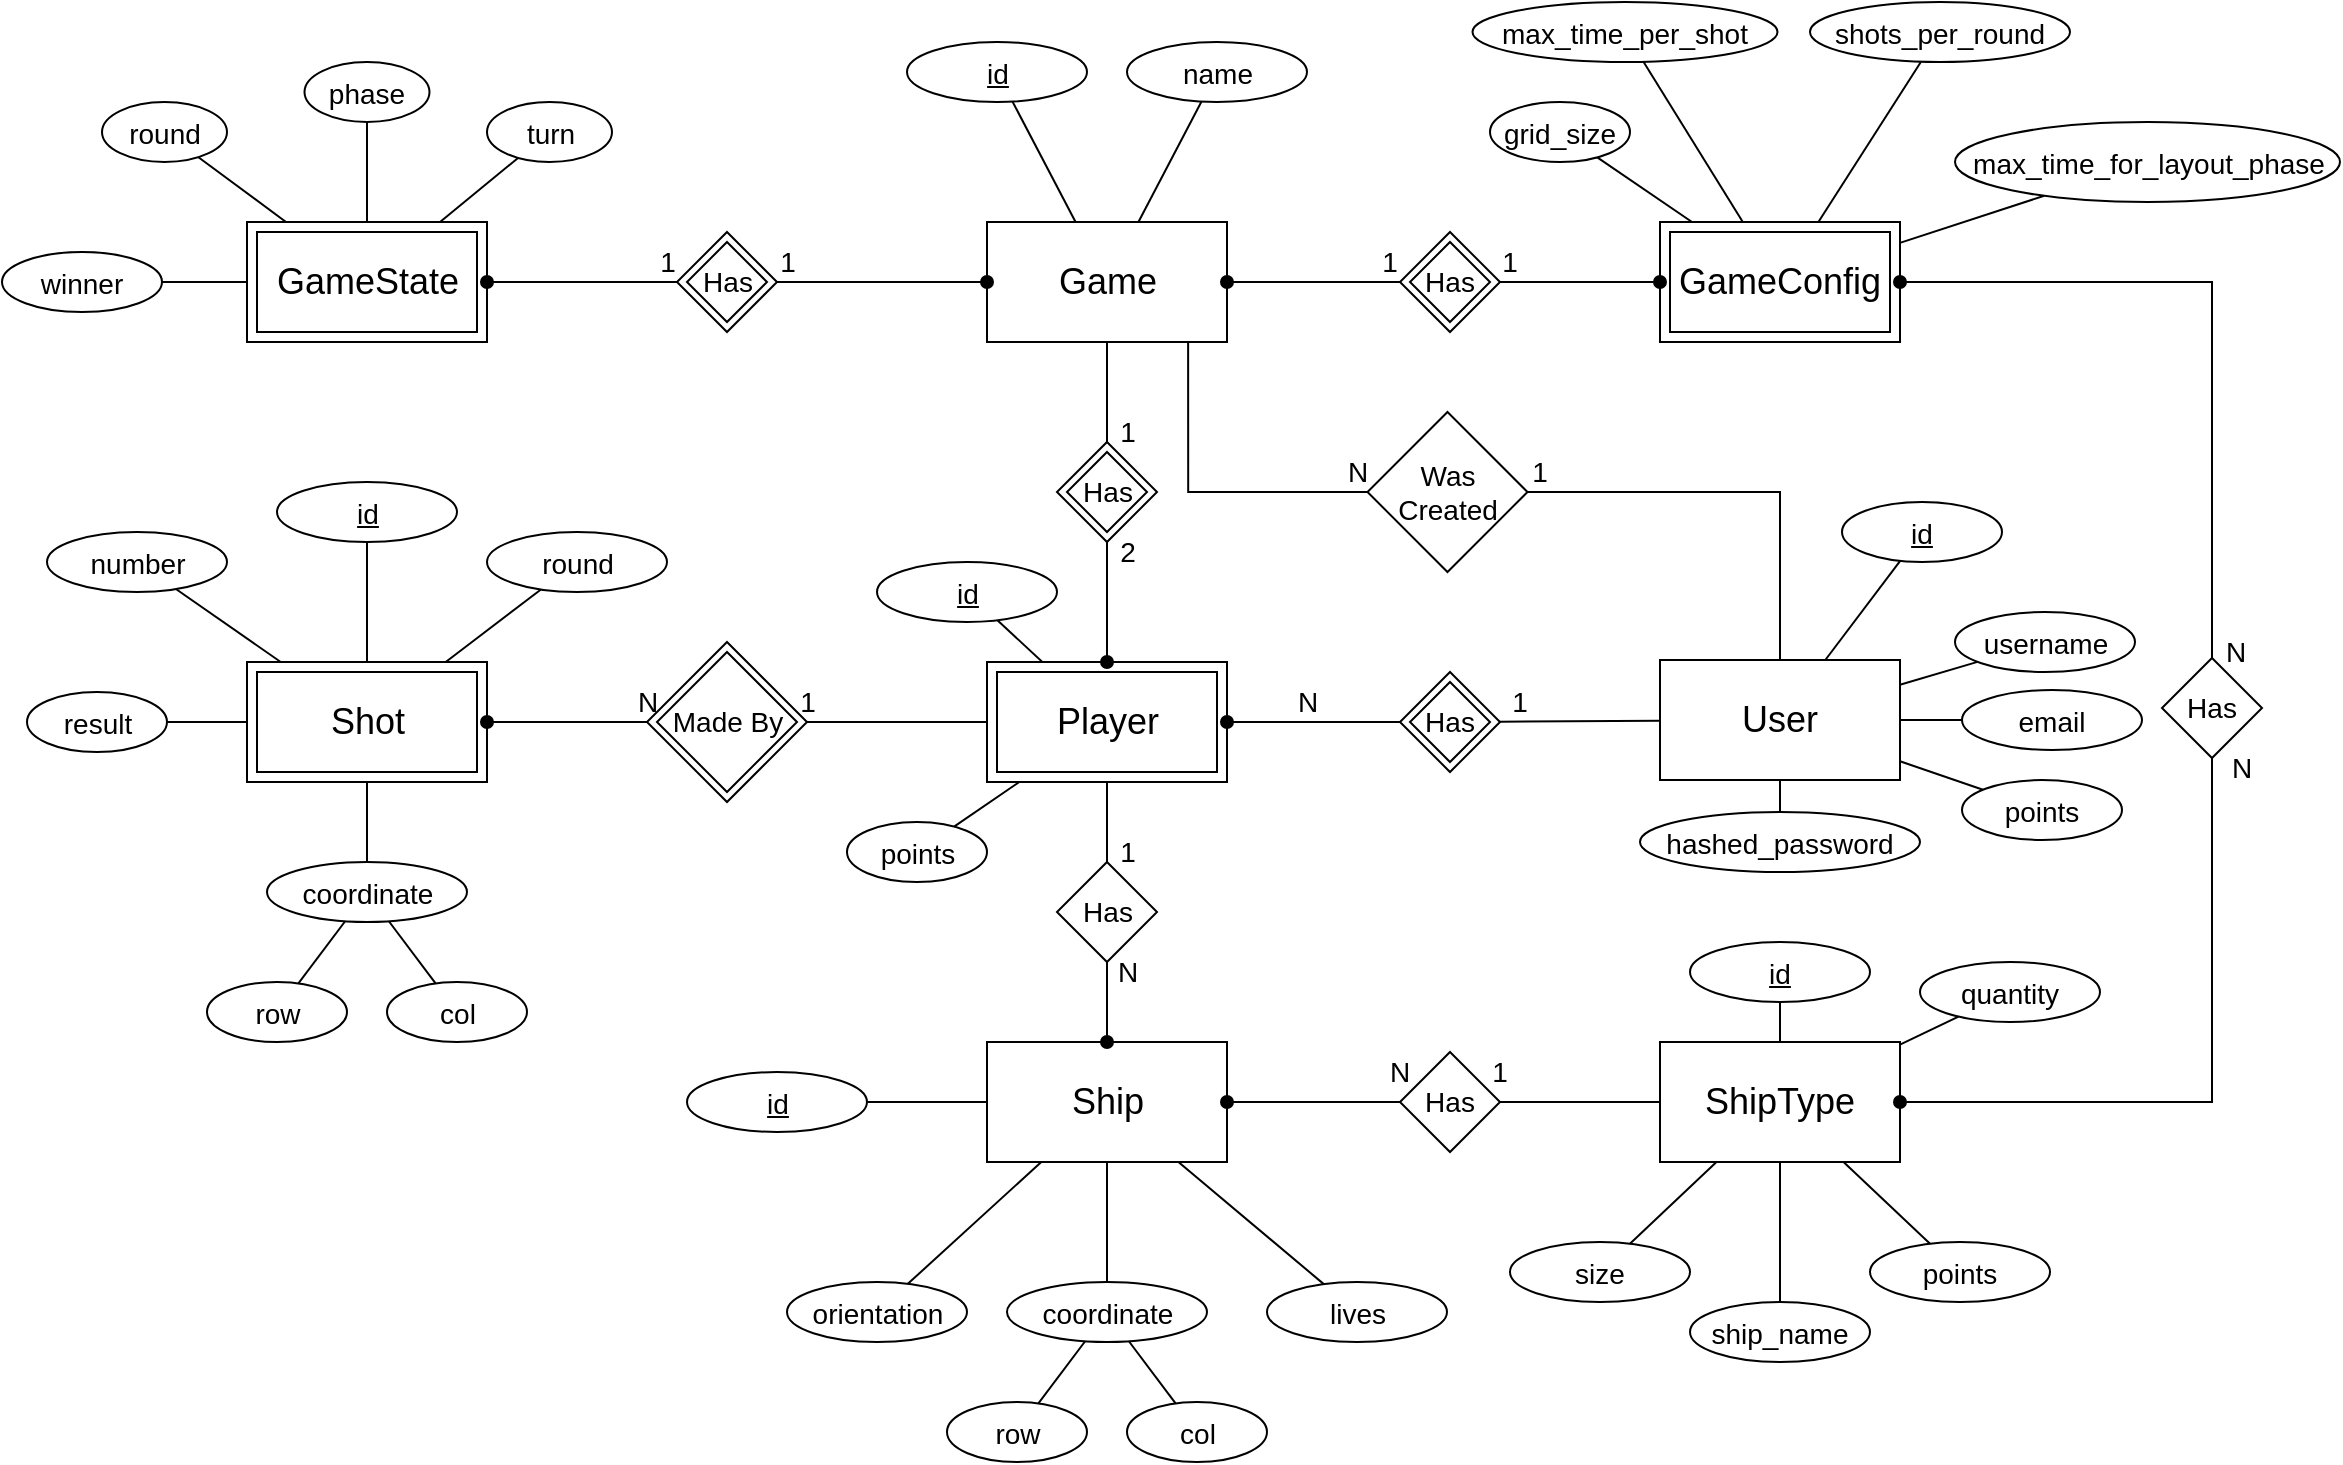<mxfile version="20.2.3" type="device"><diagram id="M7q_rjLCUN6_J-MULVA2" name="er-diagram"><mxGraphModel dx="2272" dy="857" grid="1" gridSize="10" guides="1" tooltips="1" connect="1" arrows="1" fold="1" page="1" pageScale="1" pageWidth="850" pageHeight="1100" math="0" shadow="0"><root><mxCell id="0"/><mxCell id="1" parent="0"/><mxCell id="56" value="" style="endArrow=none;html=1;rounded=0;fontSize=14;" parent="1" source="T7bIl6d8-GQxwLn4p8uf-76" target="55" edge="1"><mxGeometry width="50" height="50" relative="1" as="geometry"><mxPoint x="-394.265" y="475" as="sourcePoint"/><mxPoint x="-462.693" y="428.469" as="targetPoint"/></mxGeometry></mxCell><mxCell id="53" value="" style="endArrow=none;html=1;rounded=0;fontSize=14;" parent="1" source="T7bIl6d8-GQxwLn4p8uf-77" target="52" edge="1"><mxGeometry width="50" height="50" relative="1" as="geometry"><mxPoint x="-51.683" y="433.872" as="sourcePoint"/><mxPoint x="90" y="420" as="targetPoint"/></mxGeometry></mxCell><mxCell id="3" value="" style="endArrow=none;html=1;rounded=0;fontSize=14;" parent="1" source="T7bIl6d8-GQxwLn4p8uf-76" target="2" edge="1"><mxGeometry width="50" height="50" relative="1" as="geometry"><mxPoint x="-357.5" y="470" as="sourcePoint"/><mxPoint x="-357.5" y="410" as="targetPoint"/></mxGeometry></mxCell><mxCell id="37" value="" style="endArrow=none;html=1;rounded=0;fontSize=14;" parent="1" source="45" target="36" edge="1"><mxGeometry width="50" height="50" relative="1" as="geometry"><mxPoint x="-440" y="290" as="sourcePoint"/><mxPoint x="-711.25" y="130" as="targetPoint"/></mxGeometry></mxCell><mxCell id="41" value="" style="endArrow=none;html=1;rounded=0;fontSize=14;" parent="1" source="45" target="40" edge="1"><mxGeometry width="50" height="50" relative="1" as="geometry"><mxPoint x="-711.25" y="190" as="sourcePoint"/><mxPoint x="-711.25" y="130" as="targetPoint"/></mxGeometry></mxCell><mxCell id="43" value="" style="endArrow=none;html=1;rounded=0;fontSize=14;" parent="1" source="45" target="42" edge="1"><mxGeometry width="50" height="50" relative="1" as="geometry"><mxPoint x="-367" y="240" as="sourcePoint"/><mxPoint x="-813.75" y="220.0" as="targetPoint"/></mxGeometry></mxCell><mxCell id="39" value="" style="endArrow=none;html=1;rounded=0;fontSize=14;" parent="1" source="45" target="38" edge="1"><mxGeometry width="50" height="50" relative="1" as="geometry"><mxPoint x="-651.25" y="220" as="sourcePoint"/><mxPoint x="-586.25" y="220" as="targetPoint"/></mxGeometry></mxCell><mxCell id="33" value="" style="endArrow=none;html=1;rounded=0;fontSize=14;" parent="1" source="20" target="30" edge="1"><mxGeometry width="50" height="50" relative="1" as="geometry"><mxPoint x="537.75" y="284.804" as="sourcePoint"/><mxPoint x="452.958" y="299.918" as="targetPoint"/></mxGeometry></mxCell><mxCell id="35" value="" style="endArrow=none;html=1;rounded=0;fontSize=14;" parent="1" source="20" target="29" edge="1"><mxGeometry width="50" height="50" relative="1" as="geometry"><mxPoint x="559.417" y="250" as="sourcePoint"/><mxPoint x="470.115" y="183.024" as="targetPoint"/></mxGeometry></mxCell><mxCell id="32" value="" style="endArrow=none;html=1;rounded=0;fontSize=14;" parent="1" source="20" target="31" edge="1"><mxGeometry width="50" height="50" relative="1" as="geometry"><mxPoint x="495.985" y="470" as="sourcePoint"/><mxPoint x="427.557" y="423.469" as="targetPoint"/></mxGeometry></mxCell><mxCell id="34" value="" style="endArrow=none;html=1;rounded=0;fontSize=14;" parent="1" source="20" target="28" edge="1"><mxGeometry width="50" height="50" relative="1" as="geometry"><mxPoint x="537.75" y="284.804" as="sourcePoint"/><mxPoint x="452.958" y="299.918" as="targetPoint"/></mxGeometry></mxCell><mxCell id="44" value="&lt;span style=&quot;font-size: 18px&quot;&gt;GameState&lt;/span&gt;" style="rounded=0;whiteSpace=wrap;html=1;" parent="1" vertex="1"><mxGeometry x="-427.5" y="240" width="120" height="60" as="geometry"/></mxCell><mxCell id="T7bIl6d8-GQxwLn4p8uf-1" value="&lt;font style=&quot;font-size: 18px;&quot;&gt;ShipType&lt;/font&gt;" style="rounded=0;whiteSpace=wrap;html=1;" parent="1" vertex="1"><mxGeometry x="279" y="650" width="120" height="60" as="geometry"/></mxCell><mxCell id="T7bIl6d8-GQxwLn4p8uf-2" value="&lt;span style=&quot;font-size: 18px;&quot;&gt;User&lt;/span&gt;" style="rounded=0;whiteSpace=wrap;html=1;" parent="1" vertex="1"><mxGeometry x="279" y="459" width="120" height="60" as="geometry"/></mxCell><mxCell id="T7bIl6d8-GQxwLn4p8uf-3" value="&lt;font style=&quot;font-size: 14px&quot;&gt;username&lt;/font&gt;" style="ellipse;whiteSpace=wrap;html=1;fontSize=18;" parent="1" vertex="1"><mxGeometry x="426.5" y="435" width="90" height="30" as="geometry"/></mxCell><mxCell id="T7bIl6d8-GQxwLn4p8uf-5" value="&lt;span style=&quot;font-size: 14px;&quot;&gt;hashed_password&lt;/span&gt;" style="ellipse;whiteSpace=wrap;html=1;fontSize=18;" parent="1" vertex="1"><mxGeometry x="269" y="535" width="140" height="30" as="geometry"/></mxCell><mxCell id="T7bIl6d8-GQxwLn4p8uf-6" value="&lt;span style=&quot;font-size: 18px;&quot;&gt;Player&lt;/span&gt;" style="rounded=0;whiteSpace=wrap;html=1;" parent="1" vertex="1"><mxGeometry x="-57.5" y="460" width="120" height="60" as="geometry"/></mxCell><mxCell id="T7bIl6d8-GQxwLn4p8uf-7" value="&lt;span style=&quot;font-size: 14px;&quot;&gt;points&lt;/span&gt;" style="ellipse;whiteSpace=wrap;html=1;fontSize=18;" parent="1" vertex="1"><mxGeometry x="430" y="519" width="80" height="30" as="geometry"/></mxCell><mxCell id="T7bIl6d8-GQxwLn4p8uf-8" value="" style="endArrow=none;html=1;rounded=0;fontSize=14;" parent="1" source="T7bIl6d8-GQxwLn4p8uf-2" target="T7bIl6d8-GQxwLn4p8uf-3" edge="1"><mxGeometry width="50" height="50" relative="1" as="geometry"><mxPoint x="329" y="480" as="sourcePoint"/><mxPoint x="379" y="430" as="targetPoint"/></mxGeometry></mxCell><mxCell id="T7bIl6d8-GQxwLn4p8uf-9" value="" style="endArrow=none;html=1;rounded=0;fontSize=14;" parent="1" source="T7bIl6d8-GQxwLn4p8uf-2" target="T7bIl6d8-GQxwLn4p8uf-5" edge="1"><mxGeometry width="50" height="50" relative="1" as="geometry"><mxPoint x="259" y="498.361" as="sourcePoint"/><mxPoint x="178.862" y="496.172" as="targetPoint"/></mxGeometry></mxCell><mxCell id="T7bIl6d8-GQxwLn4p8uf-10" value="" style="endArrow=none;html=1;rounded=0;fontSize=14;" parent="1" source="T7bIl6d8-GQxwLn4p8uf-2" target="T7bIl6d8-GQxwLn4p8uf-7" edge="1"><mxGeometry width="50" height="50" relative="1" as="geometry"><mxPoint x="358.484" y="529.0" as="sourcePoint"/><mxPoint x="374.303" y="579.034" as="targetPoint"/></mxGeometry></mxCell><mxCell id="T7bIl6d8-GQxwLn4p8uf-11" value="Has" style="rhombus;whiteSpace=wrap;html=1;fontSize=14;" parent="1" vertex="1"><mxGeometry x="149" y="465" width="50" height="50" as="geometry"/></mxCell><mxCell id="T7bIl6d8-GQxwLn4p8uf-13" value="" style="endArrow=none;html=1;rounded=0;fontSize=14;endFill=0;startArrow=none;startFill=0;" parent="1" source="T7bIl6d8-GQxwLn4p8uf-2" target="T7bIl6d8-GQxwLn4p8uf-11" edge="1"><mxGeometry width="50" height="50" relative="1" as="geometry"><mxPoint x="319" y="530.0" as="sourcePoint"/><mxPoint x="319" y="590" as="targetPoint"/></mxGeometry></mxCell><mxCell id="T7bIl6d8-GQxwLn4p8uf-14" value="" style="endArrow=oval;html=1;rounded=0;fontSize=14;exitX=0;exitY=0.5;exitDx=0;exitDy=0;startArrow=none;startFill=0;endFill=1;" parent="1" source="T7bIl6d8-GQxwLn4p8uf-11" target="T7bIl6d8-GQxwLn4p8uf-6" edge="1"><mxGeometry width="50" height="50" relative="1" as="geometry"><mxPoint x="222.5" y="500.0" as="sourcePoint"/><mxPoint x="172.5" y="500.0" as="targetPoint"/></mxGeometry></mxCell><mxCell id="T7bIl6d8-GQxwLn4p8uf-15" value="&lt;span style=&quot;font-size: 14px;&quot;&gt;points&lt;/span&gt;" style="ellipse;whiteSpace=wrap;html=1;fontSize=18;" parent="1" vertex="1"><mxGeometry x="-127.5" y="540" width="70" height="30" as="geometry"/></mxCell><mxCell id="T7bIl6d8-GQxwLn4p8uf-16" value="" style="endArrow=none;html=1;rounded=0;fontSize=14;" parent="1" source="T7bIl6d8-GQxwLn4p8uf-15" target="T7bIl6d8-GQxwLn4p8uf-6" edge="1"><mxGeometry width="50" height="50" relative="1" as="geometry"><mxPoint x="122.5" y="500.0" as="sourcePoint"/><mxPoint x="72.5" y="500.0" as="targetPoint"/></mxGeometry></mxCell><mxCell id="T7bIl6d8-GQxwLn4p8uf-17" value="&lt;span style=&quot;font-size: 18px;&quot;&gt;Game&lt;/span&gt;" style="rounded=0;whiteSpace=wrap;html=1;" parent="1" vertex="1"><mxGeometry x="-57.5" y="240" width="120" height="60" as="geometry"/></mxCell><mxCell id="T7bIl6d8-GQxwLn4p8uf-18" value="N" style="text;html=1;strokeColor=none;fillColor=none;align=center;verticalAlign=middle;whiteSpace=wrap;rounded=0;fontSize=14;" parent="1" vertex="1"><mxGeometry x="92.5" y="465" width="20" height="30" as="geometry"/></mxCell><mxCell id="T7bIl6d8-GQxwLn4p8uf-19" value="1" style="text;html=1;strokeColor=none;fillColor=none;align=center;verticalAlign=middle;whiteSpace=wrap;rounded=0;fontSize=14;" parent="1" vertex="1"><mxGeometry x="199" y="465" width="20" height="30" as="geometry"/></mxCell><mxCell id="T7bIl6d8-GQxwLn4p8uf-20" value="Has" style="rhombus;whiteSpace=wrap;html=1;fontSize=14;" parent="1" vertex="1"><mxGeometry x="-22.5" y="350" width="50" height="50" as="geometry"/></mxCell><mxCell id="T7bIl6d8-GQxwLn4p8uf-21" value="" style="endArrow=none;html=1;rounded=0;fontSize=14;startArrow=none;startFill=0;endFill=0;" parent="1" source="T7bIl6d8-GQxwLn4p8uf-20" target="T7bIl6d8-GQxwLn4p8uf-17" edge="1"><mxGeometry width="50" height="50" relative="1" as="geometry"><mxPoint x="132.5" y="470.0" as="sourcePoint"/><mxPoint x="82.5" y="470.0" as="targetPoint"/></mxGeometry></mxCell><mxCell id="T7bIl6d8-GQxwLn4p8uf-22" value="" style="endArrow=oval;html=1;rounded=0;fontSize=14;startArrow=none;startFill=0;endFill=1;" parent="1" source="T7bIl6d8-GQxwLn4p8uf-20" target="T7bIl6d8-GQxwLn4p8uf-6" edge="1"><mxGeometry width="50" height="50" relative="1" as="geometry"><mxPoint x="222.5" y="500.0" as="sourcePoint"/><mxPoint x="172.5" y="500.0" as="targetPoint"/></mxGeometry></mxCell><mxCell id="T7bIl6d8-GQxwLn4p8uf-23" value="1" style="text;html=1;strokeColor=none;fillColor=none;align=center;verticalAlign=middle;whiteSpace=wrap;rounded=0;fontSize=14;" parent="1" vertex="1"><mxGeometry x="2.5" y="330" width="20" height="30" as="geometry"/></mxCell><mxCell id="T7bIl6d8-GQxwLn4p8uf-24" value="2" style="text;html=1;strokeColor=none;fillColor=none;align=center;verticalAlign=middle;whiteSpace=wrap;rounded=0;fontSize=14;" parent="1" vertex="1"><mxGeometry x="2.5" y="390" width="20" height="30" as="geometry"/></mxCell><mxCell id="T7bIl6d8-GQxwLn4p8uf-25" value="&lt;font style=&quot;font-size: 14px;&quot;&gt;&lt;u&gt;id&lt;/u&gt;&lt;/font&gt;" style="ellipse;whiteSpace=wrap;html=1;fontSize=18;" parent="1" vertex="1"><mxGeometry x="-97.5" y="150" width="90" height="30" as="geometry"/></mxCell><mxCell id="T7bIl6d8-GQxwLn4p8uf-26" value="" style="endArrow=none;html=1;rounded=0;fontSize=14;" parent="1" source="T7bIl6d8-GQxwLn4p8uf-17" target="T7bIl6d8-GQxwLn4p8uf-25" edge="1"><mxGeometry width="50" height="50" relative="1" as="geometry"><mxPoint x="12.5" y="360" as="sourcePoint"/><mxPoint x="12.5" y="310" as="targetPoint"/></mxGeometry></mxCell><mxCell id="T7bIl6d8-GQxwLn4p8uf-27" value="&lt;font style=&quot;font-size: 18px;&quot;&gt;Ship&lt;/font&gt;" style="rounded=0;whiteSpace=wrap;html=1;" parent="1" vertex="1"><mxGeometry x="-57.5" y="650" width="120" height="60" as="geometry"/></mxCell><mxCell id="T7bIl6d8-GQxwLn4p8uf-28" value="Has" style="rhombus;whiteSpace=wrap;html=1;fontSize=14;" parent="1" vertex="1"><mxGeometry x="-22.5" y="560" width="50" height="50" as="geometry"/></mxCell><mxCell id="T7bIl6d8-GQxwLn4p8uf-29" value="" style="endArrow=none;html=1;rounded=0;fontSize=14;" parent="1" source="T7bIl6d8-GQxwLn4p8uf-28" target="T7bIl6d8-GQxwLn4p8uf-6" edge="1"><mxGeometry width="50" height="50" relative="1" as="geometry"><mxPoint x="12.5" y="360" as="sourcePoint"/><mxPoint x="12.5" y="310" as="targetPoint"/></mxGeometry></mxCell><mxCell id="T7bIl6d8-GQxwLn4p8uf-30" value="" style="endArrow=none;html=1;rounded=0;fontSize=14;startArrow=oval;startFill=1;" parent="1" source="T7bIl6d8-GQxwLn4p8uf-27" target="T7bIl6d8-GQxwLn4p8uf-28" edge="1"><mxGeometry width="50" height="50" relative="1" as="geometry"><mxPoint x="12.5" y="410.0" as="sourcePoint"/><mxPoint x="12.5" y="470.0" as="targetPoint"/></mxGeometry></mxCell><mxCell id="T7bIl6d8-GQxwLn4p8uf-31" value="1" style="text;html=1;strokeColor=none;fillColor=none;align=center;verticalAlign=middle;whiteSpace=wrap;rounded=0;fontSize=14;" parent="1" vertex="1"><mxGeometry x="2.5" y="540" width="20" height="30" as="geometry"/></mxCell><mxCell id="T7bIl6d8-GQxwLn4p8uf-32" value="N" style="text;html=1;strokeColor=none;fillColor=none;align=center;verticalAlign=middle;whiteSpace=wrap;rounded=0;fontSize=14;" parent="1" vertex="1"><mxGeometry x="2.5" y="600" width="20" height="30" as="geometry"/></mxCell><mxCell id="T7bIl6d8-GQxwLn4p8uf-33" value="Has" style="rhombus;whiteSpace=wrap;html=1;fontSize=14;" parent="1" vertex="1"><mxGeometry x="149" y="655" width="50" height="50" as="geometry"/></mxCell><mxCell id="T7bIl6d8-GQxwLn4p8uf-36" value="" style="endArrow=oval;html=1;rounded=0;fontSize=14;startArrow=none;startFill=0;endFill=1;" parent="1" source="T7bIl6d8-GQxwLn4p8uf-33" target="T7bIl6d8-GQxwLn4p8uf-27" edge="1"><mxGeometry width="50" height="50" relative="1" as="geometry"><mxPoint x="12.5" y="660" as="sourcePoint"/><mxPoint x="12.5" y="620" as="targetPoint"/></mxGeometry></mxCell><mxCell id="T7bIl6d8-GQxwLn4p8uf-37" value="" style="endArrow=none;html=1;rounded=0;fontSize=14;" parent="1" source="T7bIl6d8-GQxwLn4p8uf-1" target="T7bIl6d8-GQxwLn4p8uf-33" edge="1"><mxGeometry width="50" height="50" relative="1" as="geometry"><mxPoint x="159" y="690" as="sourcePoint"/><mxPoint x="109" y="690" as="targetPoint"/></mxGeometry></mxCell><mxCell id="T7bIl6d8-GQxwLn4p8uf-38" value="&lt;span style=&quot;font-size: 14px;&quot;&gt;orientation&lt;/span&gt;" style="ellipse;whiteSpace=wrap;html=1;fontSize=18;" parent="1" vertex="1"><mxGeometry x="-157.5" y="770" width="90" height="30" as="geometry"/></mxCell><mxCell id="T7bIl6d8-GQxwLn4p8uf-39" value="&lt;span style=&quot;font-size: 14px;&quot;&gt;coordinate&lt;/span&gt;" style="ellipse;whiteSpace=wrap;html=1;fontSize=18;" parent="1" vertex="1"><mxGeometry x="-47.5" y="770" width="100" height="30" as="geometry"/></mxCell><mxCell id="T7bIl6d8-GQxwLn4p8uf-40" value="" style="endArrow=none;html=1;rounded=0;fontSize=14;" parent="1" source="T7bIl6d8-GQxwLn4p8uf-27" target="T7bIl6d8-GQxwLn4p8uf-39" edge="1"><mxGeometry width="50" height="50" relative="1" as="geometry"><mxPoint x="282.5" y="530.0" as="sourcePoint"/><mxPoint x="282.5" y="600" as="targetPoint"/></mxGeometry></mxCell><mxCell id="T7bIl6d8-GQxwLn4p8uf-41" value="" style="endArrow=none;html=1;rounded=0;fontSize=14;" parent="1" source="T7bIl6d8-GQxwLn4p8uf-27" target="T7bIl6d8-GQxwLn4p8uf-38" edge="1"><mxGeometry width="50" height="50" relative="1" as="geometry"><mxPoint x="1.696" y="720" as="sourcePoint"/><mxPoint x="-27.129" y="800.044" as="targetPoint"/></mxGeometry></mxCell><mxCell id="T7bIl6d8-GQxwLn4p8uf-42" value="&lt;span style=&quot;font-size: 14px;&quot;&gt;row&lt;/span&gt;" style="ellipse;whiteSpace=wrap;html=1;fontSize=18;" parent="1" vertex="1"><mxGeometry x="-77.5" y="830" width="70" height="30" as="geometry"/></mxCell><mxCell id="T7bIl6d8-GQxwLn4p8uf-43" value="&lt;span style=&quot;font-size: 14px;&quot;&gt;col&lt;/span&gt;" style="ellipse;whiteSpace=wrap;html=1;fontSize=18;" parent="1" vertex="1"><mxGeometry x="12.5" y="830" width="70" height="30" as="geometry"/></mxCell><mxCell id="T7bIl6d8-GQxwLn4p8uf-44" value="" style="endArrow=none;html=1;rounded=0;fontSize=14;" parent="1" source="T7bIl6d8-GQxwLn4p8uf-39" target="T7bIl6d8-GQxwLn4p8uf-42" edge="1"><mxGeometry width="50" height="50" relative="1" as="geometry"><mxPoint x="12.5" y="720" as="sourcePoint"/><mxPoint x="12.5" y="780" as="targetPoint"/></mxGeometry></mxCell><mxCell id="T7bIl6d8-GQxwLn4p8uf-45" value="" style="endArrow=none;html=1;rounded=0;fontSize=14;" parent="1" source="T7bIl6d8-GQxwLn4p8uf-39" target="T7bIl6d8-GQxwLn4p8uf-43" edge="1"><mxGeometry width="50" height="50" relative="1" as="geometry"><mxPoint x="5.11" y="809.916" as="sourcePoint"/><mxPoint x="-25.166" y="870.333" as="targetPoint"/></mxGeometry></mxCell><mxCell id="T7bIl6d8-GQxwLn4p8uf-46" value="&lt;span style=&quot;font-size: 14px;&quot;&gt;size&lt;/span&gt;" style="ellipse;whiteSpace=wrap;html=1;fontSize=18;" parent="1" vertex="1"><mxGeometry x="204" y="750" width="90" height="30" as="geometry"/></mxCell><mxCell id="T7bIl6d8-GQxwLn4p8uf-47" value="&lt;span style=&quot;font-size: 14px&quot;&gt;ship_name&lt;/span&gt;" style="ellipse;whiteSpace=wrap;html=1;fontSize=18;" parent="1" vertex="1"><mxGeometry x="294" y="780" width="90" height="30" as="geometry"/></mxCell><mxCell id="T7bIl6d8-GQxwLn4p8uf-48" value="&lt;span style=&quot;font-size: 14px;&quot;&gt;points&lt;/span&gt;" style="ellipse;whiteSpace=wrap;html=1;fontSize=18;" parent="1" vertex="1"><mxGeometry x="384" y="750" width="90" height="30" as="geometry"/></mxCell><mxCell id="T7bIl6d8-GQxwLn4p8uf-49" value="" style="endArrow=none;html=1;rounded=0;fontSize=14;" parent="1" source="T7bIl6d8-GQxwLn4p8uf-1" target="T7bIl6d8-GQxwLn4p8uf-46" edge="1"><mxGeometry width="50" height="50" relative="1" as="geometry"><mxPoint x="349" y="530.0" as="sourcePoint"/><mxPoint x="349" y="600" as="targetPoint"/></mxGeometry></mxCell><mxCell id="T7bIl6d8-GQxwLn4p8uf-51" value="" style="endArrow=none;html=1;rounded=0;fontSize=14;" parent="1" source="T7bIl6d8-GQxwLn4p8uf-1" target="T7bIl6d8-GQxwLn4p8uf-48" edge="1"><mxGeometry width="50" height="50" relative="1" as="geometry"><mxPoint x="359" y="720" as="sourcePoint"/><mxPoint x="359" y="760" as="targetPoint"/></mxGeometry></mxCell><mxCell id="T7bIl6d8-GQxwLn4p8uf-52" value="" style="endArrow=none;html=1;rounded=0;fontSize=14;" parent="1" source="T7bIl6d8-GQxwLn4p8uf-1" target="T7bIl6d8-GQxwLn4p8uf-47" edge="1"><mxGeometry width="50" height="50" relative="1" as="geometry"><mxPoint x="359" y="720" as="sourcePoint"/><mxPoint x="359" y="760" as="targetPoint"/></mxGeometry></mxCell><mxCell id="T7bIl6d8-GQxwLn4p8uf-53" value="&lt;span style=&quot;font-size: 14px;&quot;&gt;lives&lt;/span&gt;" style="ellipse;whiteSpace=wrap;html=1;fontSize=18;" parent="1" vertex="1"><mxGeometry x="82.5" y="770" width="90" height="30" as="geometry"/></mxCell><mxCell id="T7bIl6d8-GQxwLn4p8uf-54" value="" style="endArrow=none;html=1;rounded=0;fontSize=14;" parent="1" source="T7bIl6d8-GQxwLn4p8uf-27" target="T7bIl6d8-GQxwLn4p8uf-53" edge="1"><mxGeometry width="50" height="50" relative="1" as="geometry"><mxPoint x="-47.5" y="690" as="sourcePoint"/><mxPoint x="-107.5" y="690" as="targetPoint"/></mxGeometry></mxCell><mxCell id="T7bIl6d8-GQxwLn4p8uf-55" value="&lt;span style=&quot;font-size: 18px;&quot;&gt;Shot&lt;/span&gt;" style="rounded=0;whiteSpace=wrap;html=1;" parent="1" vertex="1"><mxGeometry x="-427.5" y="460" width="120" height="60" as="geometry"/></mxCell><mxCell id="T7bIl6d8-GQxwLn4p8uf-56" value="Made By" style="rhombus;whiteSpace=wrap;html=1;fontSize=14;" parent="1" vertex="1"><mxGeometry x="-227.5" y="450" width="80" height="80" as="geometry"/></mxCell><mxCell id="T7bIl6d8-GQxwLn4p8uf-57" value="&lt;span style=&quot;font-size: 14px;&quot;&gt;result&lt;/span&gt;" style="ellipse;whiteSpace=wrap;html=1;fontSize=18;" parent="1" vertex="1"><mxGeometry x="-537.5" y="475" width="70" height="30" as="geometry"/></mxCell><mxCell id="T7bIl6d8-GQxwLn4p8uf-58" value="" style="endArrow=none;html=1;rounded=0;fontSize=14;" parent="1" source="T7bIl6d8-GQxwLn4p8uf-57" target="T7bIl6d8-GQxwLn4p8uf-55" edge="1"><mxGeometry width="50" height="50" relative="1" as="geometry"><mxPoint x="-93.846" y="572.308" as="sourcePoint"/><mxPoint x="-31.618" y="530" as="targetPoint"/></mxGeometry></mxCell><mxCell id="T7bIl6d8-GQxwLn4p8uf-59" value="" style="endArrow=oval;html=1;rounded=0;fontSize=14;startArrow=none;startFill=0;endFill=1;" parent="1" source="T7bIl6d8-GQxwLn4p8uf-56" target="T7bIl6d8-GQxwLn4p8uf-55" edge="1"><mxGeometry width="50" height="50" relative="1" as="geometry"><mxPoint x="122.5" y="500" as="sourcePoint"/><mxPoint x="72.5" y="500" as="targetPoint"/></mxGeometry></mxCell><mxCell id="T7bIl6d8-GQxwLn4p8uf-60" value="" style="endArrow=none;html=1;rounded=0;fontSize=14;" parent="1" source="T7bIl6d8-GQxwLn4p8uf-6" target="T7bIl6d8-GQxwLn4p8uf-56" edge="1"><mxGeometry width="50" height="50" relative="1" as="geometry"><mxPoint x="-217.5" y="500" as="sourcePoint"/><mxPoint x="-187.5" y="490" as="targetPoint"/></mxGeometry></mxCell><mxCell id="T7bIl6d8-GQxwLn4p8uf-61" value="1" style="text;html=1;strokeColor=none;fillColor=none;align=center;verticalAlign=middle;whiteSpace=wrap;rounded=0;fontSize=14;" parent="1" vertex="1"><mxGeometry x="-157.5" y="465" width="20" height="30" as="geometry"/></mxCell><mxCell id="T7bIl6d8-GQxwLn4p8uf-62" value="N" style="text;html=1;strokeColor=none;fillColor=none;align=center;verticalAlign=middle;whiteSpace=wrap;rounded=0;fontSize=14;" parent="1" vertex="1"><mxGeometry x="-237.5" y="465" width="20" height="30" as="geometry"/></mxCell><mxCell id="T7bIl6d8-GQxwLn4p8uf-63" value="&lt;span style=&quot;font-size: 14px;&quot;&gt;coordinate&lt;/span&gt;" style="ellipse;whiteSpace=wrap;html=1;fontSize=18;" parent="1" vertex="1"><mxGeometry x="-417.5" y="560" width="100" height="30" as="geometry"/></mxCell><mxCell id="T7bIl6d8-GQxwLn4p8uf-64" value="&lt;span style=&quot;font-size: 14px;&quot;&gt;row&lt;/span&gt;" style="ellipse;whiteSpace=wrap;html=1;fontSize=18;" parent="1" vertex="1"><mxGeometry x="-447.5" y="620" width="70" height="30" as="geometry"/></mxCell><mxCell id="T7bIl6d8-GQxwLn4p8uf-65" value="&lt;span style=&quot;font-size: 14px;&quot;&gt;col&lt;/span&gt;" style="ellipse;whiteSpace=wrap;html=1;fontSize=18;" parent="1" vertex="1"><mxGeometry x="-357.5" y="620" width="70" height="30" as="geometry"/></mxCell><mxCell id="T7bIl6d8-GQxwLn4p8uf-66" value="" style="endArrow=none;html=1;rounded=0;fontSize=14;" parent="1" source="T7bIl6d8-GQxwLn4p8uf-63" target="T7bIl6d8-GQxwLn4p8uf-64" edge="1"><mxGeometry width="50" height="50" relative="1" as="geometry"><mxPoint x="-347.5" y="550" as="sourcePoint"/><mxPoint x="-347.5" y="610" as="targetPoint"/></mxGeometry></mxCell><mxCell id="T7bIl6d8-GQxwLn4p8uf-67" value="" style="endArrow=none;html=1;rounded=0;fontSize=14;" parent="1" source="T7bIl6d8-GQxwLn4p8uf-63" target="T7bIl6d8-GQxwLn4p8uf-65" edge="1"><mxGeometry width="50" height="50" relative="1" as="geometry"><mxPoint x="-354.89" y="639.916" as="sourcePoint"/><mxPoint x="-385.166" y="700.333" as="targetPoint"/></mxGeometry></mxCell><mxCell id="T7bIl6d8-GQxwLn4p8uf-68" value="" style="endArrow=none;html=1;rounded=0;fontSize=14;" parent="1" source="T7bIl6d8-GQxwLn4p8uf-63" target="T7bIl6d8-GQxwLn4p8uf-55" edge="1"><mxGeometry width="50" height="50" relative="1" as="geometry"><mxPoint x="-457.5" y="500" as="sourcePoint"/><mxPoint x="-417.5" y="500" as="targetPoint"/></mxGeometry></mxCell><mxCell id="T7bIl6d8-GQxwLn4p8uf-69" value="1" style="text;html=1;strokeColor=none;fillColor=none;align=center;verticalAlign=middle;whiteSpace=wrap;rounded=0;fontSize=14;" parent="1" vertex="1"><mxGeometry x="189" y="650" width="20" height="30" as="geometry"/></mxCell><mxCell id="T7bIl6d8-GQxwLn4p8uf-70" value="N" style="text;html=1;strokeColor=none;fillColor=none;align=center;verticalAlign=middle;whiteSpace=wrap;rounded=0;fontSize=14;" parent="1" vertex="1"><mxGeometry x="139" y="650" width="20" height="30" as="geometry"/></mxCell><mxCell id="T7bIl6d8-GQxwLn4p8uf-71" value="&lt;font style=&quot;font-size: 14px;&quot;&gt;&lt;u&gt;id&lt;/u&gt;&lt;/font&gt;" style="ellipse;whiteSpace=wrap;html=1;fontSize=18;" parent="1" vertex="1"><mxGeometry x="-207.5" y="665" width="90" height="30" as="geometry"/></mxCell><mxCell id="T7bIl6d8-GQxwLn4p8uf-72" value="" style="endArrow=none;html=1;rounded=0;fontSize=14;" parent="1" source="T7bIl6d8-GQxwLn4p8uf-27" target="T7bIl6d8-GQxwLn4p8uf-71" edge="1"><mxGeometry width="50" height="50" relative="1" as="geometry"><mxPoint x="-20.357" y="720" as="sourcePoint"/><mxPoint x="-87.068" y="780.91" as="targetPoint"/></mxGeometry></mxCell><mxCell id="T7bIl6d8-GQxwLn4p8uf-74" value="&lt;font style=&quot;font-size: 14px&quot;&gt;round&lt;/font&gt;" style="ellipse;whiteSpace=wrap;html=1;fontSize=18;" parent="1" vertex="1"><mxGeometry x="-307.5" y="395" width="90" height="30" as="geometry"/></mxCell><mxCell id="T7bIl6d8-GQxwLn4p8uf-75" value="" style="endArrow=none;html=1;rounded=0;fontSize=14;" parent="1" source="T7bIl6d8-GQxwLn4p8uf-55" target="T7bIl6d8-GQxwLn4p8uf-74" edge="1"><mxGeometry width="50" height="50" relative="1" as="geometry"><mxPoint x="-457.5" y="500" as="sourcePoint"/><mxPoint x="-417.5" y="500" as="targetPoint"/></mxGeometry></mxCell><mxCell id="T7bIl6d8-GQxwLn4p8uf-76" value="" style="rounded=0;whiteSpace=wrap;html=1;fillColor=none;" parent="1" vertex="1"><mxGeometry x="-422.5" y="465" width="110" height="50" as="geometry"/></mxCell><mxCell id="T7bIl6d8-GQxwLn4p8uf-77" value="" style="rounded=0;whiteSpace=wrap;html=1;fillColor=none;" parent="1" vertex="1"><mxGeometry x="-52.5" y="465" width="110" height="50" as="geometry"/></mxCell><mxCell id="T7bIl6d8-GQxwLn4p8uf-86" value="" style="rhombus;whiteSpace=wrap;html=1;fontSize=14;fillColor=none;" parent="1" vertex="1"><mxGeometry x="154" y="470" width="40" height="40" as="geometry"/></mxCell><mxCell id="T7bIl6d8-GQxwLn4p8uf-87" value="" style="rhombus;whiteSpace=wrap;html=1;fontSize=14;fillColor=none;" parent="1" vertex="1"><mxGeometry x="-17.5" y="355" width="40" height="40" as="geometry"/></mxCell><mxCell id="T7bIl6d8-GQxwLn4p8uf-89" value="" style="rhombus;whiteSpace=wrap;html=1;fontSize=14;fillColor=none;" parent="1" vertex="1"><mxGeometry x="-222.5" y="455" width="70" height="70" as="geometry"/></mxCell><mxCell id="2" value="&lt;font style=&quot;font-size: 14px&quot;&gt;number&lt;/font&gt;" style="ellipse;whiteSpace=wrap;html=1;fontSize=18;" parent="1" vertex="1"><mxGeometry x="-527.5" y="395" width="90" height="30" as="geometry"/></mxCell><mxCell id="7" value="Has" style="rhombus;whiteSpace=wrap;html=1;fontSize=14;" parent="1" vertex="1"><mxGeometry x="149" y="245" width="50" height="50" as="geometry"/></mxCell><mxCell id="11" value="" style="endArrow=oval;html=1;rounded=0;fontSize=14;entryX=1;entryY=0.5;entryDx=0;entryDy=0;exitX=0;exitY=0.5;exitDx=0;exitDy=0;startArrow=none;startFill=0;endFill=1;" parent="1" source="7" target="T7bIl6d8-GQxwLn4p8uf-17" edge="1"><mxGeometry width="50" height="50" relative="1" as="geometry"><mxPoint x="12.5" y="360.0" as="sourcePoint"/><mxPoint x="12.5" y="310.0" as="targetPoint"/></mxGeometry></mxCell><mxCell id="6" value="" style="rhombus;whiteSpace=wrap;html=1;fontSize=14;fillColor=none;" parent="1" vertex="1"><mxGeometry x="154" y="250" width="40" height="40" as="geometry"/></mxCell><mxCell id="13" value="1" style="text;html=1;strokeColor=none;fillColor=none;align=center;verticalAlign=middle;whiteSpace=wrap;rounded=0;fontSize=14;" parent="1" vertex="1"><mxGeometry x="134" y="245" width="20" height="30" as="geometry"/></mxCell><mxCell id="14" value="1" style="text;html=1;strokeColor=none;fillColor=none;align=center;verticalAlign=middle;whiteSpace=wrap;rounded=0;fontSize=14;" parent="1" vertex="1"><mxGeometry x="194" y="245" width="20" height="30" as="geometry"/></mxCell><mxCell id="16" value="&lt;span style=&quot;font-size: 14px&quot;&gt;name&lt;/span&gt;" style="ellipse;whiteSpace=wrap;html=1;fontSize=18;" parent="1" vertex="1"><mxGeometry x="12.5" y="150" width="90" height="30" as="geometry"/></mxCell><mxCell id="17" value="" style="endArrow=none;html=1;rounded=0;fontSize=14;" parent="1" source="T7bIl6d8-GQxwLn4p8uf-17" target="16" edge="1"><mxGeometry width="50" height="50" relative="1" as="geometry"><mxPoint x="12.5" y="250.0" as="sourcePoint"/><mxPoint x="12.5" y="190.0" as="targetPoint"/></mxGeometry></mxCell><mxCell id="19" value="&lt;span style=&quot;font-size: 18px&quot;&gt;GameConfig&lt;/span&gt;" style="rounded=0;whiteSpace=wrap;html=1;" parent="1" vertex="1"><mxGeometry x="279" y="240" width="120" height="60" as="geometry"/></mxCell><mxCell id="20" value="" style="rounded=0;whiteSpace=wrap;html=1;fillColor=none;" parent="1" vertex="1"><mxGeometry x="284" y="245" width="110" height="50" as="geometry"/></mxCell><mxCell id="21" value="Has" style="rhombus;whiteSpace=wrap;html=1;fontSize=14;" parent="1" vertex="1"><mxGeometry x="-212.5" y="245" width="50" height="50" as="geometry"/></mxCell><mxCell id="22" value="" style="rhombus;whiteSpace=wrap;html=1;fontSize=14;fillColor=none;" parent="1" vertex="1"><mxGeometry x="-207.5" y="250" width="40" height="40" as="geometry"/></mxCell><mxCell id="23" value="1" style="text;html=1;strokeColor=none;fillColor=none;align=center;verticalAlign=middle;whiteSpace=wrap;rounded=0;fontSize=14;" parent="1" vertex="1"><mxGeometry x="-227.5" y="245" width="20" height="30" as="geometry"/></mxCell><mxCell id="24" value="1" style="text;html=1;strokeColor=none;fillColor=none;align=center;verticalAlign=middle;whiteSpace=wrap;rounded=0;fontSize=14;" parent="1" vertex="1"><mxGeometry x="-167.5" y="245" width="20" height="30" as="geometry"/></mxCell><mxCell id="25" value="" style="endArrow=none;html=1;rounded=0;fontSize=14;entryX=0;entryY=0.5;entryDx=0;entryDy=0;exitX=1;exitY=0.5;exitDx=0;exitDy=0;startArrow=oval;startFill=1;" parent="1" source="44" target="21" edge="1"><mxGeometry width="50" height="50" relative="1" as="geometry"><mxPoint x="-210" y="320" as="sourcePoint"/><mxPoint x="-177.5" y="350" as="targetPoint"/></mxGeometry></mxCell><mxCell id="27" value="" style="endArrow=oval;html=1;rounded=0;fontSize=14;exitX=1;exitY=0.5;exitDx=0;exitDy=0;entryX=0;entryY=0.5;entryDx=0;entryDy=0;startArrow=none;startFill=0;endFill=1;" parent="1" source="21" target="T7bIl6d8-GQxwLn4p8uf-17" edge="1"><mxGeometry width="50" height="50" relative="1" as="geometry"><mxPoint x="-237.5" y="280" as="sourcePoint"/><mxPoint x="-172.5" y="280" as="targetPoint"/></mxGeometry></mxCell><mxCell id="28" value="&lt;span style=&quot;font-size: 14px&quot;&gt;grid_size&lt;/span&gt;" style="ellipse;whiteSpace=wrap;html=1;fontSize=18;" parent="1" vertex="1"><mxGeometry x="194" y="180" width="70" height="30" as="geometry"/></mxCell><mxCell id="29" value="&lt;span style=&quot;font-size: 14px&quot;&gt;shots_per_round&lt;/span&gt;" style="ellipse;whiteSpace=wrap;html=1;fontSize=18;" parent="1" vertex="1"><mxGeometry x="354" y="130" width="130" height="30" as="geometry"/></mxCell><mxCell id="30" value="&lt;span style=&quot;font-size: 14px&quot;&gt;max_time_for_layout_phase&lt;/span&gt;" style="ellipse;whiteSpace=wrap;html=1;fontSize=18;" parent="1" vertex="1"><mxGeometry x="426.5" y="190" width="192.5" height="40" as="geometry"/></mxCell><mxCell id="31" value="&lt;span style=&quot;font-size: 14px&quot;&gt;max_time_per_shot&lt;/span&gt;" style="ellipse;whiteSpace=wrap;html=1;fontSize=18;" parent="1" vertex="1"><mxGeometry x="185.25" y="130" width="152.5" height="30" as="geometry"/></mxCell><mxCell id="36" value="&lt;span style=&quot;font-size: 14px;&quot;&gt;winner&lt;/span&gt;" style="ellipse;whiteSpace=wrap;html=1;fontSize=18;" parent="1" vertex="1"><mxGeometry x="-550" y="255" width="80" height="30" as="geometry"/></mxCell><mxCell id="38" value="&lt;span style=&quot;font-size: 14px&quot;&gt;turn&lt;/span&gt;" style="ellipse;whiteSpace=wrap;html=1;fontSize=18;" parent="1" vertex="1"><mxGeometry x="-307.5" y="180" width="62.5" height="30" as="geometry"/></mxCell><mxCell id="40" value="&lt;span style=&quot;font-size: 14px&quot;&gt;round&lt;/span&gt;" style="ellipse;whiteSpace=wrap;html=1;fontSize=18;" parent="1" vertex="1"><mxGeometry x="-500" y="180" width="62.5" height="30" as="geometry"/></mxCell><mxCell id="42" value="&lt;span style=&quot;font-size: 14px&quot;&gt;phase&lt;/span&gt;" style="ellipse;whiteSpace=wrap;html=1;fontSize=18;" parent="1" vertex="1"><mxGeometry x="-398.75" y="160" width="62.5" height="30" as="geometry"/></mxCell><mxCell id="46" value="Has" style="rhombus;whiteSpace=wrap;html=1;fontSize=14;" parent="1" vertex="1"><mxGeometry x="530" y="458" width="50" height="50" as="geometry"/></mxCell><mxCell id="48" value="" style="endArrow=oval;html=1;rounded=0;fontSize=14;exitX=0.5;exitY=0;exitDx=0;exitDy=0;entryX=1;entryY=0.5;entryDx=0;entryDy=0;edgeStyle=orthogonalEdgeStyle;startArrow=none;startFill=0;endFill=1;" parent="1" source="46" target="19" edge="1"><mxGeometry width="50" height="50" relative="1" as="geometry"><mxPoint x="259.0" y="690" as="sourcePoint"/><mxPoint x="376.5" y="270" as="targetPoint"/></mxGeometry></mxCell><mxCell id="49" value="" style="endArrow=oval;html=1;rounded=0;fontSize=14;exitX=0.5;exitY=1;exitDx=0;exitDy=0;edgeStyle=orthogonalEdgeStyle;entryX=1;entryY=0.5;entryDx=0;entryDy=0;startArrow=none;startFill=0;endFill=1;" parent="1" source="46" target="T7bIl6d8-GQxwLn4p8uf-1" edge="1"><mxGeometry width="50" height="50" relative="1" as="geometry"><mxPoint x="591.5" y="475" as="sourcePoint"/><mxPoint x="426.5" y="630" as="targetPoint"/></mxGeometry></mxCell><mxCell id="50" value="N" style="text;html=1;strokeColor=none;fillColor=none;align=center;verticalAlign=middle;whiteSpace=wrap;rounded=0;fontSize=14;" parent="1" vertex="1"><mxGeometry x="557" y="440" width="20" height="30" as="geometry"/></mxCell><mxCell id="51" value="N" style="text;html=1;strokeColor=none;fillColor=none;align=center;verticalAlign=middle;whiteSpace=wrap;rounded=0;fontSize=14;" parent="1" vertex="1"><mxGeometry x="560" y="498" width="20" height="30" as="geometry"/></mxCell><mxCell id="45" value="" style="rounded=0;whiteSpace=wrap;html=1;fillColor=none;" parent="1" vertex="1"><mxGeometry x="-422.5" y="245" width="110" height="50" as="geometry"/></mxCell><mxCell id="12" value="" style="endArrow=oval;html=1;rounded=0;fontSize=14;exitX=1;exitY=0.5;exitDx=0;exitDy=0;entryX=0;entryY=0.5;entryDx=0;entryDy=0;endFill=1;" parent="1" source="7" target="19" edge="1"><mxGeometry width="50" height="50" relative="1" as="geometry"><mxPoint x="184" y="280.0" as="sourcePoint"/><mxPoint x="256.5" y="300" as="targetPoint"/></mxGeometry></mxCell><mxCell id="52" value="&lt;font style=&quot;font-size: 14px;&quot;&gt;&lt;u&gt;id&lt;/u&gt;&lt;/font&gt;" style="ellipse;whiteSpace=wrap;html=1;fontSize=18;" parent="1" vertex="1"><mxGeometry x="-112.5" y="410" width="90" height="30" as="geometry"/></mxCell><mxCell id="55" value="&lt;font style=&quot;font-size: 14px;&quot;&gt;&lt;u&gt;id&lt;/u&gt;&lt;/font&gt;" style="ellipse;whiteSpace=wrap;html=1;fontSize=18;" parent="1" vertex="1"><mxGeometry x="-412.5" y="370" width="90" height="30" as="geometry"/></mxCell><mxCell id="57" value="&lt;font style=&quot;font-size: 14px;&quot;&gt;&lt;u&gt;id&lt;/u&gt;&lt;/font&gt;" style="ellipse;whiteSpace=wrap;html=1;fontSize=18;" parent="1" vertex="1"><mxGeometry x="294" y="600" width="90" height="30" as="geometry"/></mxCell><mxCell id="58" value="" style="endArrow=none;html=1;rounded=0;fontSize=14;" parent="1" source="T7bIl6d8-GQxwLn4p8uf-1" target="57" edge="1"><mxGeometry width="50" height="50" relative="1" as="geometry"><mxPoint x="349" y="660" as="sourcePoint"/><mxPoint x="349" y="620" as="targetPoint"/></mxGeometry></mxCell><mxCell id="59" value="&lt;span style=&quot;font-size: 14px&quot;&gt;quantity&lt;/span&gt;" style="ellipse;whiteSpace=wrap;html=1;fontSize=18;" parent="1" vertex="1"><mxGeometry x="409" y="610" width="90" height="30" as="geometry"/></mxCell><mxCell id="60" value="" style="endArrow=none;html=1;rounded=0;fontSize=14;" parent="1" source="T7bIl6d8-GQxwLn4p8uf-1" target="59" edge="1"><mxGeometry width="50" height="50" relative="1" as="geometry"><mxPoint x="380.765" y="720" as="sourcePoint"/><mxPoint x="424.023" y="760.855" as="targetPoint"/></mxGeometry></mxCell><mxCell id="61" value="&lt;span style=&quot;font-size: 14px&quot;&gt;&lt;u&gt;id&lt;/u&gt;&lt;/span&gt;" style="ellipse;whiteSpace=wrap;html=1;fontSize=18;" parent="1" vertex="1"><mxGeometry x="370" y="380" width="80" height="30" as="geometry"/></mxCell><mxCell id="62" value="" style="endArrow=none;html=1;rounded=0;fontSize=14;" parent="1" source="T7bIl6d8-GQxwLn4p8uf-2" target="61" edge="1"><mxGeometry width="50" height="50" relative="1" as="geometry"><mxPoint x="325.064" y="469" as="sourcePoint"/><mxPoint x="285.566" y="419.496" as="targetPoint"/></mxGeometry></mxCell><mxCell id="66" value="Was Created" style="rhombus;whiteSpace=wrap;html=1;fontSize=14;" parent="1" vertex="1"><mxGeometry x="132.75" y="335" width="80" height="80" as="geometry"/></mxCell><mxCell id="68" value="1" style="text;html=1;strokeColor=none;fillColor=none;align=center;verticalAlign=middle;whiteSpace=wrap;rounded=0;fontSize=14;" parent="1" vertex="1"><mxGeometry x="209" y="350" width="20" height="30" as="geometry"/></mxCell><mxCell id="69" value="N" style="text;html=1;strokeColor=none;fillColor=none;align=center;verticalAlign=middle;whiteSpace=wrap;rounded=0;fontSize=14;" parent="1" vertex="1"><mxGeometry x="117.5" y="350" width="20" height="30" as="geometry"/></mxCell><mxCell id="74" value="" style="endArrow=none;html=1;rounded=0;fontSize=14;exitX=0;exitY=0.5;exitDx=0;exitDy=0;edgeStyle=orthogonalEdgeStyle;entryX=0.838;entryY=0.992;entryDx=0;entryDy=0;entryPerimeter=0;" parent="1" source="66" target="T7bIl6d8-GQxwLn4p8uf-17" edge="1"><mxGeometry width="50" height="50" relative="1" as="geometry"><mxPoint x="28.214" y="250" as="sourcePoint"/><mxPoint x="59.76" y="189.776" as="targetPoint"/><Array as="points"><mxPoint x="43" y="375"/></Array></mxGeometry></mxCell><mxCell id="75" value="" style="endArrow=none;html=1;rounded=0;fontSize=14;entryX=1;entryY=0.5;entryDx=0;entryDy=0;edgeStyle=orthogonalEdgeStyle;" parent="1" source="T7bIl6d8-GQxwLn4p8uf-2" target="66" edge="1"><mxGeometry width="50" height="50" relative="1" as="geometry"><mxPoint x="142.75" y="385" as="sourcePoint"/><mxPoint x="49.714" y="310" as="targetPoint"/><Array as="points"><mxPoint x="339" y="375"/></Array></mxGeometry></mxCell><mxCell id="76" value="&lt;font style=&quot;font-size: 14px&quot;&gt;email&lt;/font&gt;" style="ellipse;whiteSpace=wrap;html=1;fontSize=18;" parent="1" vertex="1"><mxGeometry x="430" y="474" width="90" height="30" as="geometry"/></mxCell><mxCell id="77" value="" style="endArrow=none;html=1;rounded=0;fontSize=14;" parent="1" source="T7bIl6d8-GQxwLn4p8uf-2" target="76" edge="1"><mxGeometry width="50" height="50" relative="1" as="geometry"><mxPoint x="371.66" y="469" as="sourcePoint"/><mxPoint x="409.099" y="419.432" as="targetPoint"/></mxGeometry></mxCell></root></mxGraphModel></diagram></mxfile>